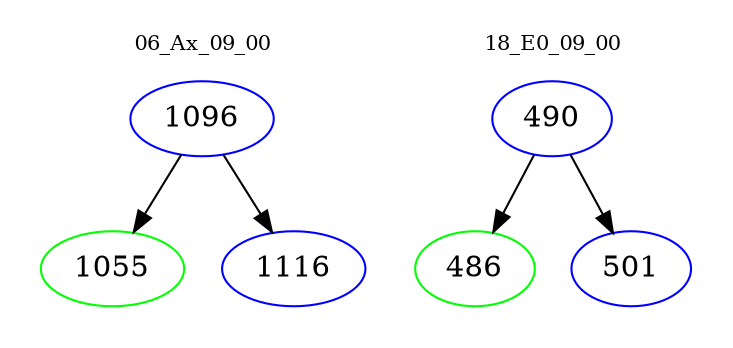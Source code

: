 digraph{
subgraph cluster_0 {
color = white
label = "06_Ax_09_00";
fontsize=10;
T0_1096 [label="1096", color="blue"]
T0_1096 -> T0_1055 [color="black"]
T0_1055 [label="1055", color="green"]
T0_1096 -> T0_1116 [color="black"]
T0_1116 [label="1116", color="blue"]
}
subgraph cluster_1 {
color = white
label = "18_E0_09_00";
fontsize=10;
T1_490 [label="490", color="blue"]
T1_490 -> T1_486 [color="black"]
T1_486 [label="486", color="green"]
T1_490 -> T1_501 [color="black"]
T1_501 [label="501", color="blue"]
}
}
